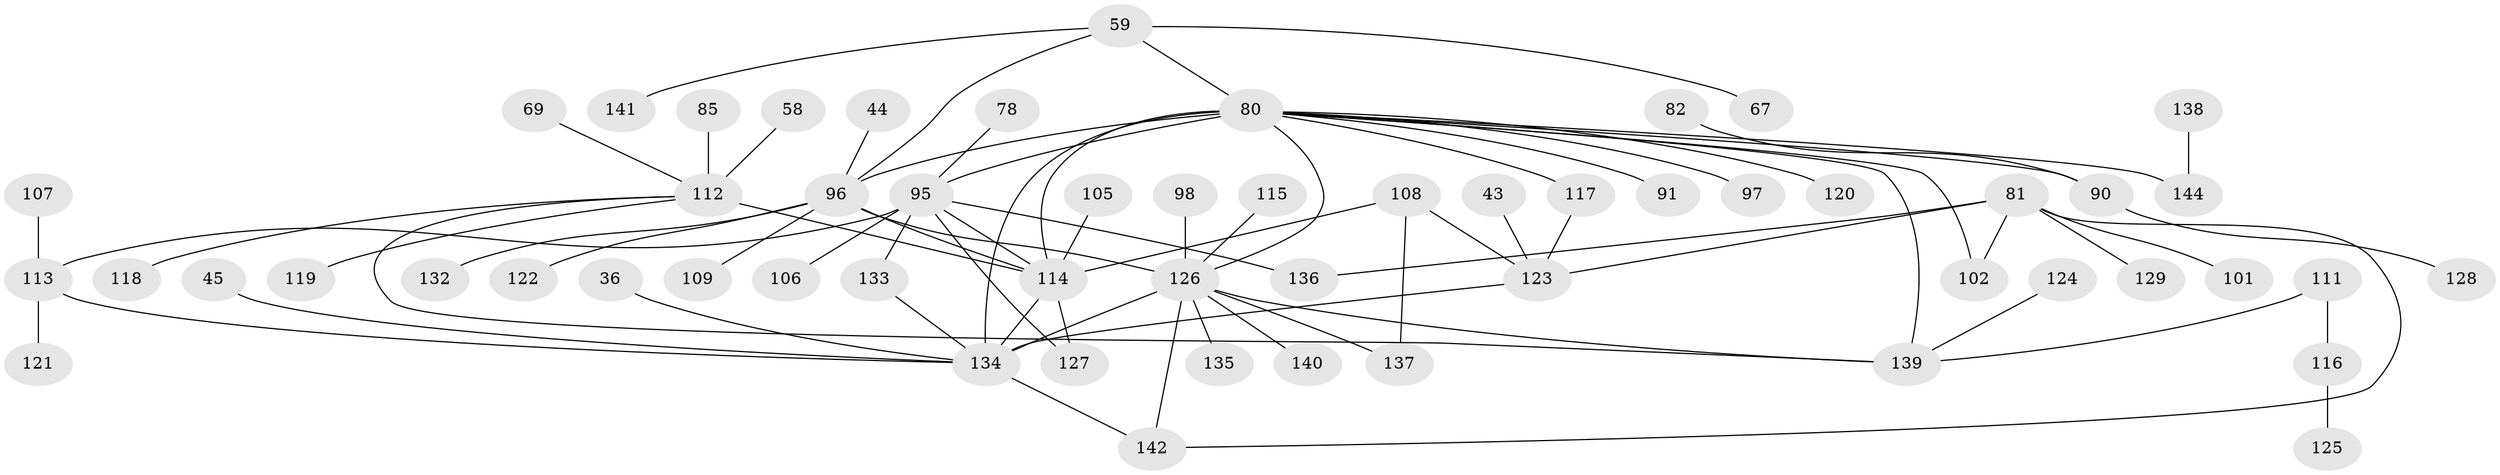 // original degree distribution, {8: 0.013888888888888888, 9: 0.006944444444444444, 4: 0.11805555555555555, 6: 0.027777777777777776, 7: 0.013888888888888888, 5: 0.0625, 3: 0.1597222222222222, 2: 0.3125, 1: 0.2847222222222222}
// Generated by graph-tools (version 1.1) at 2025/46/03/04/25 21:46:08]
// undirected, 57 vertices, 74 edges
graph export_dot {
graph [start="1"]
  node [color=gray90,style=filled];
  36;
  43;
  44;
  45 [super="+39"];
  58;
  59;
  67;
  69;
  78;
  80 [super="+14+11+23+6+77"];
  81 [super="+57"];
  82;
  85;
  90 [super="+18"];
  91;
  95 [super="+86"];
  96 [super="+22+28+62+37+68"];
  97;
  98;
  101 [super="+60"];
  102 [super="+48"];
  105;
  106;
  107;
  108 [super="+19"];
  109;
  111;
  112 [super="+7+38+87+55"];
  113 [super="+51"];
  114 [super="+64+49+71"];
  115;
  116;
  117;
  118;
  119;
  120 [super="+56"];
  121;
  122;
  123 [super="+29+47"];
  124;
  125;
  126 [super="+34+13+99"];
  127 [super="+100"];
  128;
  129;
  132;
  133;
  134 [super="+3+131+42+89+79"];
  135;
  136;
  137 [super="+63+103"];
  138;
  139 [super="+88+66+15+83+24+110"];
  140;
  141 [super="+104"];
  142 [super="+130"];
  144 [super="+50+76+92+143"];
  36 -- 134;
  43 -- 123;
  44 -- 96;
  45 -- 134;
  58 -- 112;
  59 -- 67;
  59 -- 141 [weight=2];
  59 -- 96;
  59 -- 80 [weight=2];
  69 -- 112;
  78 -- 95;
  80 -- 95 [weight=2];
  80 -- 90 [weight=2];
  80 -- 114 [weight=2];
  80 -- 120 [weight=2];
  80 -- 91;
  80 -- 126;
  80 -- 139 [weight=4];
  80 -- 134 [weight=8];
  80 -- 102;
  80 -- 144 [weight=2];
  80 -- 96;
  80 -- 97;
  80 -- 117;
  81 -- 102;
  81 -- 129;
  81 -- 123 [weight=2];
  81 -- 136;
  81 -- 142;
  81 -- 101;
  82 -- 90;
  85 -- 112;
  90 -- 128;
  95 -- 133;
  95 -- 136;
  95 -- 106;
  95 -- 113;
  95 -- 114;
  95 -- 127;
  96 -- 132;
  96 -- 109;
  96 -- 122;
  96 -- 114 [weight=2];
  96 -- 126;
  98 -- 126;
  105 -- 114;
  107 -- 113;
  108 -- 114 [weight=3];
  108 -- 123;
  108 -- 137;
  111 -- 116;
  111 -- 139;
  112 -- 119;
  112 -- 114 [weight=3];
  112 -- 118;
  112 -- 139;
  113 -- 121;
  113 -- 134;
  114 -- 134 [weight=2];
  114 -- 127;
  115 -- 126;
  116 -- 125;
  117 -- 123;
  123 -- 134;
  124 -- 139;
  126 -- 134 [weight=3];
  126 -- 140;
  126 -- 135;
  126 -- 139;
  126 -- 142 [weight=2];
  126 -- 137;
  133 -- 134;
  134 -- 142;
  138 -- 144;
}
